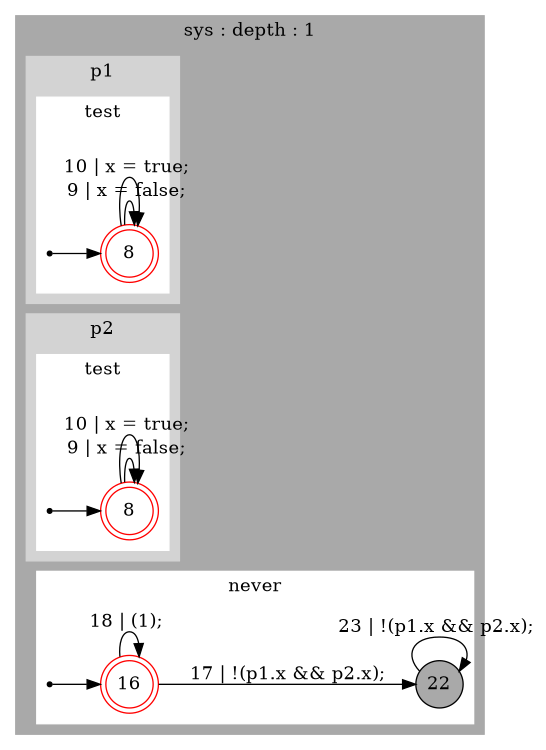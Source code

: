 digraph finite_state_machine {
	rankdir=LR
	size="8,5" 

	subgraph cluster_sys {
		style=filled;
		color=darkgrey;
		label = " sys : depth : 1 "; 
		subgraph cluster_p1 {
			style=filled;
			color=lightgrey;
			label = " p1 "; 
			subgraph cluster_test {
				style=filled;
				color=white;
				label = " test "; 
				93824994286521 [label = 8, shape = doublecircle, color = red, fixedsize = true]; 
				s93824994286521 [shape = point];
				s93824994286521 -> 93824994286521;
				93824994286521 -> 93824994286521 [ label = "9 | x = false; "];
				93824994286521 -> 93824994286521 [ label = "10 | x = true; "];

			}
		}
		subgraph cluster_p2 {
			style=filled;
			color=lightgrey;
			label = " p2 "; 
			subgraph cluster_test {
				style=filled;
				color=white;
				label = " test "; 
				93824994286530 [label = 8, shape = doublecircle, color = red, fixedsize = true]; 
				s93824994286530 [shape = point];
				s93824994286530 -> 93824994286530;
				93824994286530 -> 93824994286530 [ label = "9 | x = false; "];
				93824994286530 -> 93824994286530 [ label = "10 | x = true; "];

			}
		}
		subgraph cluster_never {
			style=filled;
			color=white;
			label = " never "; 
			93824994286880 [label = 16, shape = doublecircle, color = red, fixedsize = true]; 
			s93824994286880 [shape = point];
			93824994287392 [label = 22, shape = circle, fixedsize = true , style = filled, fillcolor = darkgrey];
			s93824994286880 -> 93824994286880;
			93824994286880 -> 93824994287392 [ label = "17 | !(p1.x && p2.x); "];
			93824994286880 -> 93824994286880 [ label = "18 | (1); "];
			93824994287392 -> 93824994287392 [ label = "23 | !(p1.x && p2.x); "];

		}

	}

}